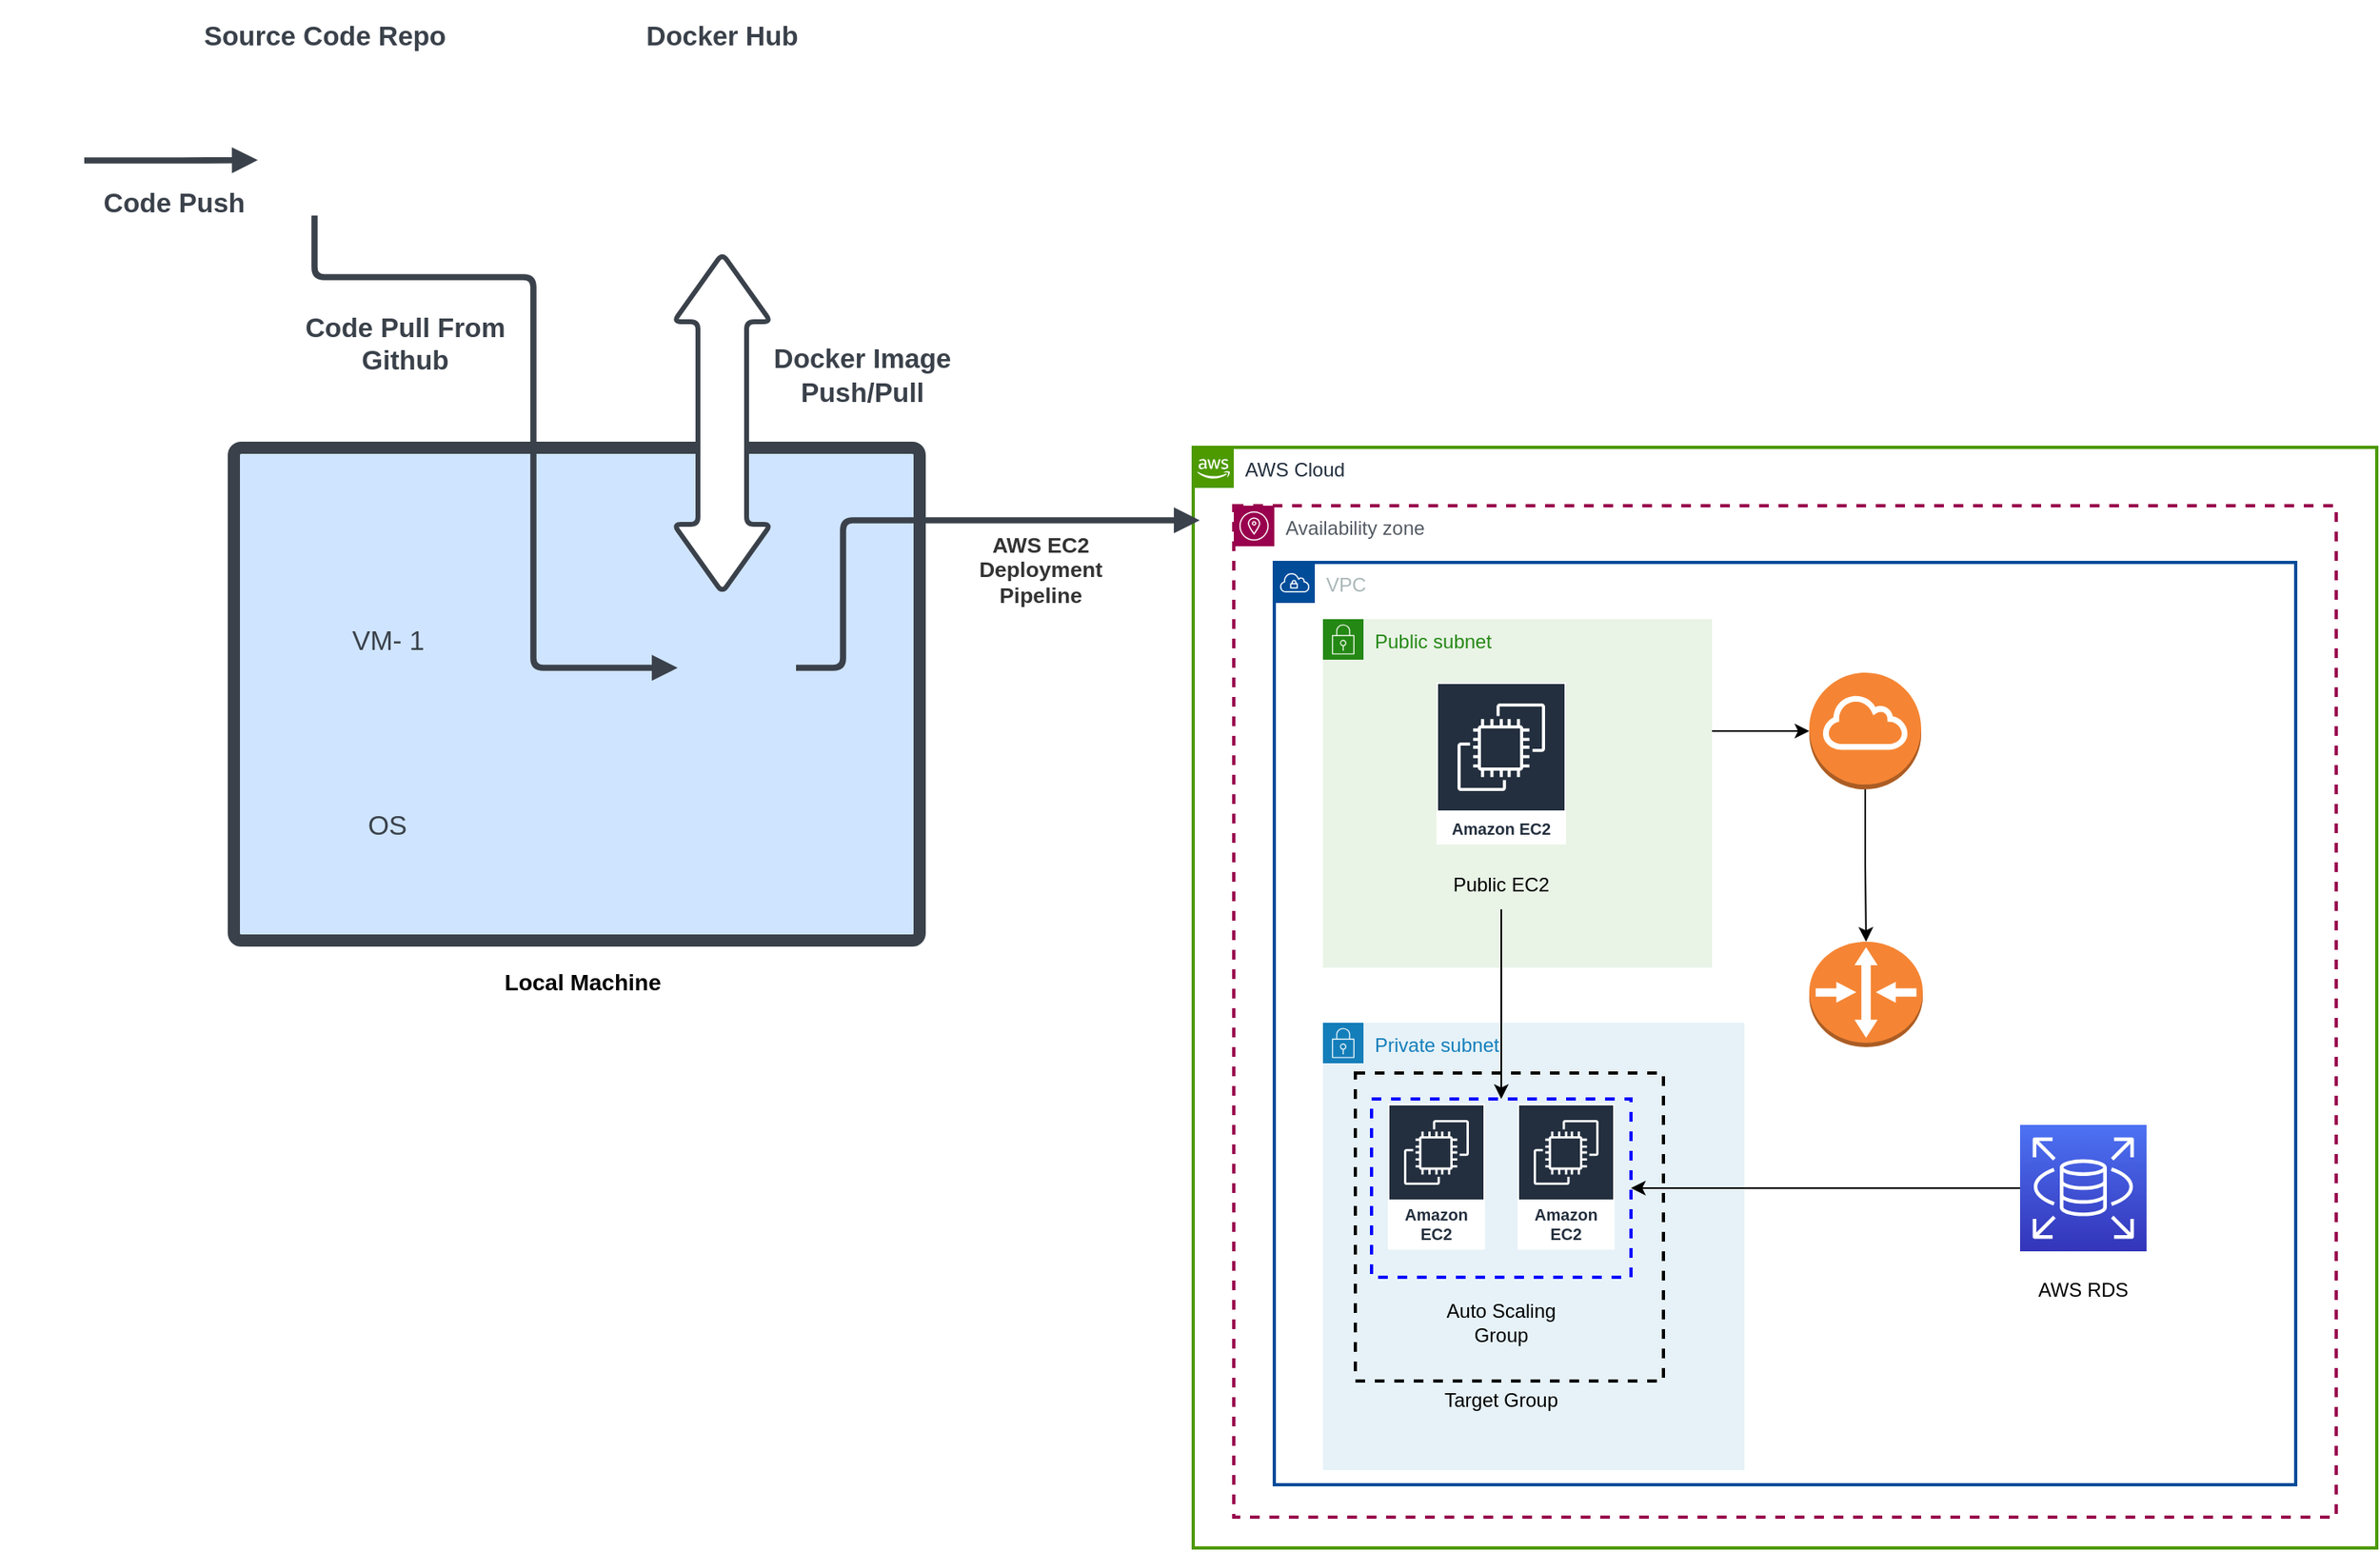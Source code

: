 <mxfile version="21.5.2" type="github">
  <diagram name="Page-1" id="znM8gPd4nr-B5Jry82K4">
    <mxGraphModel dx="7570" dy="1146" grid="1" gridSize="10" guides="1" tooltips="1" connect="1" arrows="1" fold="1" page="1" pageScale="1" pageWidth="1169" pageHeight="827" math="0" shadow="0">
      <root>
        <mxCell id="0" />
        <mxCell id="1" parent="0" />
        <mxCell id="BC36M6veNqZihQO0rV40-52" value="AWS Cloud" style="points=[[0,0],[0.25,0],[0.5,0],[0.75,0],[1,0],[1,0.25],[1,0.5],[1,0.75],[1,1],[0.75,1],[0.5,1],[0.25,1],[0,1],[0,0.75],[0,0.5],[0,0.25]];outlineConnect=0;gradientColor=none;html=1;whiteSpace=wrap;fontSize=12;fontStyle=0;container=1;pointerEvents=0;collapsible=0;recursiveResize=0;shape=mxgraph.aws4.group;grIcon=mxgraph.aws4.group_aws_cloud_alt;strokeColor=#4D9900;fillColor=none;verticalAlign=top;align=left;spacingLeft=30;fontColor=#232F3E;dashed=0;strokeWidth=2;" vertex="1" parent="1">
          <mxGeometry x="-6160" y="-415" width="730" height="679" as="geometry" />
        </mxCell>
        <mxCell id="BC36M6veNqZihQO0rV40-53" value="Availability zone" style="sketch=0;outlineConnect=0;gradientColor=none;html=1;whiteSpace=wrap;fontSize=12;fontStyle=0;shape=mxgraph.aws4.group;grIcon=mxgraph.aws4.group_availability_zone;strokeColor=#99004D;fillColor=none;verticalAlign=top;align=left;spacingLeft=30;fontColor=#545B64;dashed=1;strokeWidth=2;" vertex="1" parent="BC36M6veNqZihQO0rV40-52">
          <mxGeometry x="25" y="36" width="680" height="624" as="geometry" />
        </mxCell>
        <mxCell id="BC36M6veNqZihQO0rV40-54" value="VPC" style="points=[[0,0],[0.25,0],[0.5,0],[0.75,0],[1,0],[1,0.25],[1,0.5],[1,0.75],[1,1],[0.75,1],[0.5,1],[0.25,1],[0,1],[0,0.75],[0,0.5],[0,0.25]];outlineConnect=0;gradientColor=none;html=1;whiteSpace=wrap;fontSize=12;fontStyle=0;container=1;pointerEvents=0;collapsible=0;recursiveResize=0;shape=mxgraph.aws4.group;grIcon=mxgraph.aws4.group_vpc;strokeColor=#004C99;fillColor=none;verticalAlign=top;align=left;spacingLeft=30;fontColor=#AAB7B8;dashed=0;strokeWidth=2;" vertex="1" parent="BC36M6veNqZihQO0rV40-52">
          <mxGeometry x="50" y="71" width="630" height="569" as="geometry" />
        </mxCell>
        <mxCell id="BC36M6veNqZihQO0rV40-56" value="Public subnet" style="points=[[0,0],[0.25,0],[0.5,0],[0.75,0],[1,0],[1,0.25],[1,0.5],[1,0.75],[1,1],[0.75,1],[0.5,1],[0.25,1],[0,1],[0,0.75],[0,0.5],[0,0.25]];outlineConnect=0;gradientColor=none;html=1;whiteSpace=wrap;fontSize=12;fontStyle=0;container=1;pointerEvents=0;collapsible=0;recursiveResize=0;shape=mxgraph.aws4.group;grIcon=mxgraph.aws4.group_security_group;grStroke=0;strokeColor=#248814;fillColor=#E9F3E6;verticalAlign=top;align=left;spacingLeft=30;fontColor=#248814;strokeWidth=2;" vertex="1" parent="BC36M6veNqZihQO0rV40-54">
          <mxGeometry x="30" y="35" width="240" height="215" as="geometry" />
        </mxCell>
        <mxCell id="BC36M6veNqZihQO0rV40-59" value="Private subnet" style="points=[[0,0],[0.25,0],[0.5,0],[0.75,0],[1,0],[1,0.25],[1,0.5],[1,0.75],[1,1],[0.75,1],[0.5,1],[0.25,1],[0,1],[0,0.75],[0,0.5],[0,0.25]];outlineConnect=0;gradientColor=none;html=1;whiteSpace=wrap;fontSize=12;fontStyle=0;container=1;pointerEvents=0;collapsible=0;recursiveResize=0;shape=mxgraph.aws4.group;grIcon=mxgraph.aws4.group_security_group;grStroke=0;strokeColor=#147EBA;fillColor=#E6F2F8;verticalAlign=top;align=left;spacingLeft=30;fontColor=#147EBA;dashed=0;" vertex="1" parent="BC36M6veNqZihQO0rV40-54">
          <mxGeometry x="30" y="284" width="260" height="276" as="geometry" />
        </mxCell>
        <mxCell id="BC36M6veNqZihQO0rV40-60" value="" style="whiteSpace=wrap;html=1;aspect=fixed;strokeColor=default;strokeWidth=2;fillColor=none;dashed=1;" vertex="1" parent="BC36M6veNqZihQO0rV40-59">
          <mxGeometry x="20" y="31" width="190" height="190" as="geometry" />
        </mxCell>
        <mxCell id="BC36M6veNqZihQO0rV40-61" value="Amazon EC2" style="sketch=0;outlineConnect=0;fontColor=#232F3E;gradientColor=none;strokeColor=#ffffff;fillColor=#232F3E;dashed=0;verticalLabelPosition=middle;verticalAlign=bottom;align=center;html=1;whiteSpace=wrap;fontSize=10;fontStyle=1;spacing=3;shape=mxgraph.aws4.productIcon;prIcon=mxgraph.aws4.ec2;" vertex="1" parent="BC36M6veNqZihQO0rV40-59">
          <mxGeometry x="40" y="50" width="60" height="90" as="geometry" />
        </mxCell>
        <mxCell id="BC36M6veNqZihQO0rV40-62" value="Amazon EC2" style="sketch=0;outlineConnect=0;fontColor=#232F3E;gradientColor=none;strokeColor=#ffffff;fillColor=#232F3E;dashed=0;verticalLabelPosition=middle;verticalAlign=bottom;align=center;html=1;whiteSpace=wrap;fontSize=10;fontStyle=1;spacing=3;shape=mxgraph.aws4.productIcon;prIcon=mxgraph.aws4.ec2;" vertex="1" parent="BC36M6veNqZihQO0rV40-59">
          <mxGeometry x="120" y="50" width="60" height="90" as="geometry" />
        </mxCell>
        <mxCell id="BC36M6veNqZihQO0rV40-63" value="Target Group" style="text;html=1;strokeColor=none;fillColor=none;align=center;verticalAlign=middle;whiteSpace=wrap;rounded=0;" vertex="1" parent="BC36M6veNqZihQO0rV40-59">
          <mxGeometry x="65" y="218" width="90" height="30" as="geometry" />
        </mxCell>
        <mxCell id="BC36M6veNqZihQO0rV40-65" value="" style="rounded=0;whiteSpace=wrap;html=1;strokeColor=#0000FF;fillColor=none;dashed=1;strokeWidth=2;" vertex="1" parent="BC36M6veNqZihQO0rV40-59">
          <mxGeometry x="30" y="47" width="160" height="110" as="geometry" />
        </mxCell>
        <mxCell id="BC36M6veNqZihQO0rV40-66" value="Auto Scaling Group" style="text;html=1;strokeColor=none;fillColor=none;align=center;verticalAlign=middle;whiteSpace=wrap;rounded=0;" vertex="1" parent="BC36M6veNqZihQO0rV40-59">
          <mxGeometry x="65" y="170" width="90" height="30" as="geometry" />
        </mxCell>
        <mxCell id="BC36M6veNqZihQO0rV40-72" value="" style="outlineConnect=0;dashed=0;verticalLabelPosition=bottom;verticalAlign=top;align=center;html=1;shape=mxgraph.aws3.router;fillColor=#F58534;gradientColor=none;" vertex="1" parent="BC36M6veNqZihQO0rV40-54">
          <mxGeometry x="330" y="234" width="70" height="65" as="geometry" />
        </mxCell>
        <mxCell id="BC36M6veNqZihQO0rV40-76" value="" style="endArrow=classic;html=1;rounded=0;entryX=0;entryY=0.5;entryDx=0;entryDy=0;entryPerimeter=0;" edge="1" parent="BC36M6veNqZihQO0rV40-54" target="BC36M6veNqZihQO0rV40-73">
          <mxGeometry width="50" height="50" relative="1" as="geometry">
            <mxPoint x="270" y="104" as="sourcePoint" />
            <mxPoint x="320" y="54" as="targetPoint" />
          </mxGeometry>
        </mxCell>
        <mxCell id="BC36M6veNqZihQO0rV40-57" value="Amazon EC2" style="sketch=0;outlineConnect=0;fontColor=#232F3E;gradientColor=none;strokeColor=#ffffff;fillColor=#232F3E;dashed=0;verticalLabelPosition=middle;verticalAlign=bottom;align=center;html=1;whiteSpace=wrap;fontSize=10;fontStyle=1;spacing=3;shape=mxgraph.aws4.productIcon;prIcon=mxgraph.aws4.ec2;" vertex="1" parent="BC36M6veNqZihQO0rV40-52">
          <mxGeometry x="150" y="145" width="80" height="100" as="geometry" />
        </mxCell>
        <mxCell id="BC36M6veNqZihQO0rV40-67" style="edgeStyle=orthogonalEdgeStyle;rounded=0;orthogonalLoop=1;jettySize=auto;html=1;entryX=0.5;entryY=0;entryDx=0;entryDy=0;" edge="1" parent="BC36M6veNqZihQO0rV40-52" source="BC36M6veNqZihQO0rV40-58" target="BC36M6veNqZihQO0rV40-65">
          <mxGeometry relative="1" as="geometry" />
        </mxCell>
        <mxCell id="BC36M6veNqZihQO0rV40-58" value="Public EC2" style="text;html=1;strokeColor=none;fillColor=none;align=center;verticalAlign=middle;whiteSpace=wrap;rounded=0;" vertex="1" parent="BC36M6veNqZihQO0rV40-52">
          <mxGeometry x="150" y="255" width="80" height="30" as="geometry" />
        </mxCell>
        <mxCell id="BC36M6veNqZihQO0rV40-70" style="edgeStyle=orthogonalEdgeStyle;rounded=0;orthogonalLoop=1;jettySize=auto;html=1;" edge="1" parent="BC36M6veNqZihQO0rV40-52" source="BC36M6veNqZihQO0rV40-68" target="BC36M6veNqZihQO0rV40-65">
          <mxGeometry relative="1" as="geometry" />
        </mxCell>
        <mxCell id="BC36M6veNqZihQO0rV40-68" value="" style="sketch=0;points=[[0,0,0],[0.25,0,0],[0.5,0,0],[0.75,0,0],[1,0,0],[0,1,0],[0.25,1,0],[0.5,1,0],[0.75,1,0],[1,1,0],[0,0.25,0],[0,0.5,0],[0,0.75,0],[1,0.25,0],[1,0.5,0],[1,0.75,0]];outlineConnect=0;fontColor=#232F3E;gradientColor=#4D72F3;gradientDirection=north;fillColor=#3334B9;strokeColor=#ffffff;dashed=0;verticalLabelPosition=bottom;verticalAlign=top;align=center;html=1;fontSize=12;fontStyle=0;aspect=fixed;shape=mxgraph.aws4.resourceIcon;resIcon=mxgraph.aws4.rds;" vertex="1" parent="BC36M6veNqZihQO0rV40-52">
          <mxGeometry x="510" y="418" width="78" height="78" as="geometry" />
        </mxCell>
        <mxCell id="BC36M6veNqZihQO0rV40-71" value="AWS RDS" style="text;html=1;strokeColor=none;fillColor=none;align=center;verticalAlign=middle;whiteSpace=wrap;rounded=0;" vertex="1" parent="BC36M6veNqZihQO0rV40-52">
          <mxGeometry x="519" y="505" width="60" height="30" as="geometry" />
        </mxCell>
        <mxCell id="BC36M6veNqZihQO0rV40-77" value="" style="edgeStyle=orthogonalEdgeStyle;rounded=0;orthogonalLoop=1;jettySize=auto;html=1;" edge="1" parent="BC36M6veNqZihQO0rV40-52" source="BC36M6veNqZihQO0rV40-73" target="BC36M6veNqZihQO0rV40-72">
          <mxGeometry relative="1" as="geometry" />
        </mxCell>
        <mxCell id="BC36M6veNqZihQO0rV40-73" value="" style="outlineConnect=0;dashed=0;verticalLabelPosition=bottom;verticalAlign=top;align=center;html=1;shape=mxgraph.aws3.internet_gateway;fillColor=#F58534;gradientColor=none;" vertex="1" parent="BC36M6veNqZihQO0rV40-52">
          <mxGeometry x="380" y="139" width="69" height="72" as="geometry" />
        </mxCell>
        <mxCell id="BC36M6veNqZihQO0rV40-4" value="" style="points=[[0.714,0.338,0],[0.549,0.2,0],[0.85,0.198,0]];html=1;overflow=block;blockSpacing=1;whiteSpace=wrap;fontSize=13;spacing=3.8;strokeColor=#3a414a;strokeOpacity=100;fillOpacity=100;rounded=1;absoluteArcSize=1;arcSize=9;fillColor=#cfe4ff;strokeWidth=7.5;lucidId=tHR.RqMFKNO4;" vertex="1" parent="1">
          <mxGeometry x="-6752" y="-415" width="423" height="304" as="geometry" />
        </mxCell>
        <mxCell id="BC36M6veNqZihQO0rV40-5" value="" style="html=1;overflow=block;blockSpacing=1;whiteSpace=wrap;shape=image;fontSize=13;spacing=0;strokeColor=none;strokeOpacity=100;strokeWidth=0;image=https://images.lucid.app/images/0839ae5e-1928-40da-9dd1-2a745bce146e/content;imageAspect=0;lucidId=lZQ.nhfzFDih;" vertex="1" parent="1">
          <mxGeometry x="-6496" y="-309" width="91" height="60" as="geometry" />
        </mxCell>
        <mxCell id="BC36M6veNqZihQO0rV40-6" value="" style="html=1;overflow=block;blockSpacing=1;whiteSpace=wrap;shape=image;fontSize=13;spacing=0;strokeColor=none;strokeOpacity=100;strokeWidth=0;image=https://images.lucid.app/images/5dbf9200-86ef-41af-bba9-ffb445953cea/content;imageAspect=0;lucidId=1ZQ.fj6Nxm91;" vertex="1" parent="1">
          <mxGeometry x="-6693" y="-387" width="73" height="69" as="geometry" />
        </mxCell>
        <mxCell id="BC36M6veNqZihQO0rV40-7" value="" style="html=1;overflow=block;blockSpacing=1;whiteSpace=wrap;shape=image;fontSize=13;spacing=0;strokeColor=none;strokeOpacity=100;strokeWidth=0;image=https://images.lucid.app/images/7aab2980-8390-469f-9542-503a8dc7d49c/content;imageAspect=0;lucidId=39Q.k~S7HBWE;" vertex="1" parent="1">
          <mxGeometry x="-6517" y="-649" width="133" height="113" as="geometry" />
        </mxCell>
        <mxCell id="BC36M6veNqZihQO0rV40-8" value="" style="html=1;overflow=block;blockSpacing=1;whiteSpace=wrap;shape=image;fontSize=13;spacing=0;strokeColor=none;strokeOpacity=100;strokeWidth=0;image=https://images.lucid.app/images/96fd7c5d-47f8-4f27-a543-2824d02b5435/content;imageAspect=0;lucidId=p~Q.Xl.0O8On;" vertex="1" parent="1">
          <mxGeometry x="-6737" y="-634" width="76" height="76" as="geometry" />
        </mxCell>
        <mxCell id="BC36M6veNqZihQO0rV40-9" value="" style="html=1;jettySize=18;whiteSpace=wrap;fontSize=13;strokeColor=#3a414a;strokeOpacity=100;strokeWidth=3.8;rounded=1;arcSize=12;edgeStyle=orthogonalEdgeStyle;startArrow=none;endArrow=block;endFill=1;exitX=0.5;exitY=1;exitPerimeter=0;lucidId=YYS.RZbuwzPK;" edge="1" parent="1">
          <mxGeometry width="100" height="100" relative="1" as="geometry">
            <Array as="points">
              <mxPoint x="-6702" y="-520" />
              <mxPoint x="-6567" y="-520" />
              <mxPoint x="-6567" y="-279" />
            </Array>
            <mxPoint x="-6702" y="-558" as="sourcePoint" />
            <mxPoint x="-6478" y="-279" as="targetPoint" />
          </mxGeometry>
        </mxCell>
        <mxCell id="BC36M6veNqZihQO0rV40-10" value="VM- 1" style="html=1;overflow=block;blockSpacing=1;whiteSpace=wrap;fontSize=16.7;fontColor=#3a414a;spacing=3.8;strokeOpacity=0;fillOpacity=0;rounded=1;absoluteArcSize=1;arcSize=9;fillColor=#ffffff;strokeWidth=0.8;lucidId=PZS.uT0q8Rq6;" vertex="1" parent="1">
          <mxGeometry x="-6702" y="-309" width="91" height="25" as="geometry" />
        </mxCell>
        <mxCell id="BC36M6veNqZihQO0rV40-11" value="" style="html=1;overflow=block;blockSpacing=1;whiteSpace=wrap;shape=image;fontSize=13;spacing=0;strokeColor=none;strokeOpacity=100;strokeWidth=0;image=https://images.lucid.app/images/77aa2bb6-9937-4ae3-a3e1-917ee15fafa7/content;imageAspect=0;lucidId=PaT.EkcdLVLc;" vertex="1" parent="1">
          <mxGeometry x="-6702" y="-228" width="110" height="26" as="geometry" />
        </mxCell>
        <mxCell id="BC36M6veNqZihQO0rV40-12" value="OS" style="html=1;overflow=block;blockSpacing=1;whiteSpace=wrap;fontSize=16.7;fontColor=#3a414a;spacing=3.8;strokeOpacity=0;fillOpacity=0;rounded=1;absoluteArcSize=1;arcSize=9;fillColor=#ffffff;strokeWidth=0.8;lucidId=~aT.bKo5OBzp;" vertex="1" parent="1">
          <mxGeometry x="-6687" y="-199" width="60" height="35" as="geometry" />
        </mxCell>
        <mxCell id="BC36M6veNqZihQO0rV40-13" value="Source Code Repo" style="html=1;overflow=block;blockSpacing=1;whiteSpace=wrap;fontSize=16.7;fontColor=#3a414a;fontStyle=1;spacing=3.8;strokeOpacity=0;fillOpacity=0;rounded=1;absoluteArcSize=1;arcSize=9;fillColor=#ffffff;strokeWidth=0.8;lucidId=rfT.Em8CiN_r;" vertex="1" parent="1">
          <mxGeometry x="-6790" y="-690" width="189" height="43" as="geometry" />
        </mxCell>
        <mxCell id="BC36M6veNqZihQO0rV40-14" value="" style="shape=doubleArrow;arrowWidth=0.5;arrowSize=0.201;whiteSpace=wrap;fontSize=13;spacing=3.8;strokeColor=#3a414a;strokeOpacity=100;rounded=1;absoluteArcSize=1;arcSize=9;rotation=-270;strokeWidth=3;html=1;" vertex="1" parent="1">
          <mxGeometry x="-6555" y="-460" width="209" height="60" as="geometry" />
        </mxCell>
        <mxCell id="BC36M6veNqZihQO0rV40-15" value="Docker Hub" style="html=1;overflow=block;blockSpacing=1;whiteSpace=wrap;fontSize=16.7;fontColor=#3a414a;fontStyle=1;spacing=3.8;strokeOpacity=0;fillOpacity=0;rounded=1;absoluteArcSize=1;arcSize=9;fillColor=#ffffff;strokeWidth=0.8;lucidId=KgT.KoDKqtLL;" vertex="1" parent="1">
          <mxGeometry x="-6541" y="-690" width="181" height="43" as="geometry" />
        </mxCell>
        <mxCell id="BC36M6veNqZihQO0rV40-16" value="" style="html=1;jettySize=18;whiteSpace=wrap;fontSize=13;strokeColor=#3a414a;strokeOpacity=100;strokeWidth=3.8;rounded=1;arcSize=12;edgeStyle=orthogonalEdgeStyle;startArrow=none;endArrow=block;endFill=1;exitX=1;exitY=0.5;lucidId=XIT.VC7dbxih;exitDx=0;exitDy=0;" edge="1" parent="1" source="BC36M6veNqZihQO0rV40-5">
          <mxGeometry width="100" height="100" relative="1" as="geometry">
            <Array as="points">
              <mxPoint x="-6376" y="-279" />
              <mxPoint x="-6376" y="-370" />
            </Array>
            <mxPoint x="-6156" y="-370" as="targetPoint" />
          </mxGeometry>
        </mxCell>
        <mxCell id="BC36M6veNqZihQO0rV40-17" value="Docker Image Push/Pull" style="html=1;overflow=block;blockSpacing=1;whiteSpace=wrap;fontSize=16.7;fontColor=#3a414a;fontStyle=1;spacing=3.8;strokeOpacity=0;fillOpacity=0;rounded=1;absoluteArcSize=1;arcSize=9;fillColor=#ffffff;strokeWidth=0.8;lucidId=Dp-.tNbPMVZ.;" vertex="1" parent="1">
          <mxGeometry x="-6428" y="-486" width="128" height="53" as="geometry" />
        </mxCell>
        <mxCell id="BC36M6veNqZihQO0rV40-18" value="Code Pull From Github" style="html=1;overflow=block;blockSpacing=1;whiteSpace=wrap;fontSize=16.7;fontColor=#3a414a;fontStyle=1;spacing=3.8;strokeOpacity=0;fillOpacity=0;rounded=1;absoluteArcSize=1;arcSize=9;fillColor=#ffffff;strokeWidth=0.8;lucidId=_p-.m4A0VA30;" vertex="1" parent="1">
          <mxGeometry x="-6715" y="-502" width="138" height="43" as="geometry" />
        </mxCell>
        <mxCell id="BC36M6veNqZihQO0rV40-19" value="AWS EC2 Deployment Pipeline" style="html=1;overflow=block;blockSpacing=1;whiteSpace=wrap;fontSize=13.3;fontColor=#333333;fontStyle=1;align=center;spacing=3.8;strokeOpacity=0;fillOpacity=0;rounded=1;absoluteArcSize=1;arcSize=9;fillColor=#ffffff;strokeWidth=0.8;lucidId=1q-.gLM~SQ97;" vertex="1" parent="1">
          <mxGeometry x="-6322" y="-366" width="136" height="48" as="geometry" />
        </mxCell>
        <mxCell id="BC36M6veNqZihQO0rV40-20" value="" style="html=1;overflow=block;blockSpacing=1;whiteSpace=wrap;shape=image;fontSize=13;spacing=0;strokeColor=none;strokeOpacity=100;strokeWidth=0;image=https://images.lucid.app/images/9f01b302-5040-4e6e-be54-d4b0a862a444/content;imageAspect=0;lucidId=st-.MnG1-Kka;" vertex="1" parent="1">
          <mxGeometry x="-6896" y="-615" width="52" height="46" as="geometry" />
        </mxCell>
        <mxCell id="BC36M6veNqZihQO0rV40-21" value="" style="html=1;jettySize=18;whiteSpace=wrap;fontSize=13;strokeColor=#3a414a;strokeOpacity=100;strokeWidth=3.8;rounded=1;arcSize=12;edgeStyle=orthogonalEdgeStyle;startArrow=none;endArrow=block;endFill=1;exitX=1;exitY=0.5;exitPerimeter=0;entryX=0;entryY=0.55;entryPerimeter=0;lucidId=3t-.5YrvoPGL;" edge="1" parent="1" source="BC36M6veNqZihQO0rV40-20" target="BC36M6veNqZihQO0rV40-8">
          <mxGeometry width="100" height="100" relative="1" as="geometry">
            <Array as="points" />
          </mxGeometry>
        </mxCell>
        <mxCell id="BC36M6veNqZihQO0rV40-22" value="Code Push" style="html=1;overflow=block;blockSpacing=1;whiteSpace=wrap;fontSize=16.7;fontColor=#3a414a;fontStyle=1;spacing=3.8;strokeOpacity=0;fillOpacity=0;rounded=1;absoluteArcSize=1;arcSize=9;fillColor=#ffffff;strokeWidth=0.8;lucidId=mu-.389LFaOt;" vertex="1" parent="1">
          <mxGeometry x="-6840" y="-582" width="103" height="34" as="geometry" />
        </mxCell>
        <mxCell id="BC36M6veNqZihQO0rV40-47" value="&lt;b&gt;&lt;font style=&quot;font-size: 14px;&quot;&gt;Local Machine&lt;/font&gt;&lt;/b&gt;" style="text;html=1;strokeColor=none;fillColor=none;align=center;verticalAlign=middle;whiteSpace=wrap;rounded=0;" vertex="1" parent="1">
          <mxGeometry x="-6596" y="-100" width="118.5" height="30" as="geometry" />
        </mxCell>
      </root>
    </mxGraphModel>
  </diagram>
</mxfile>
